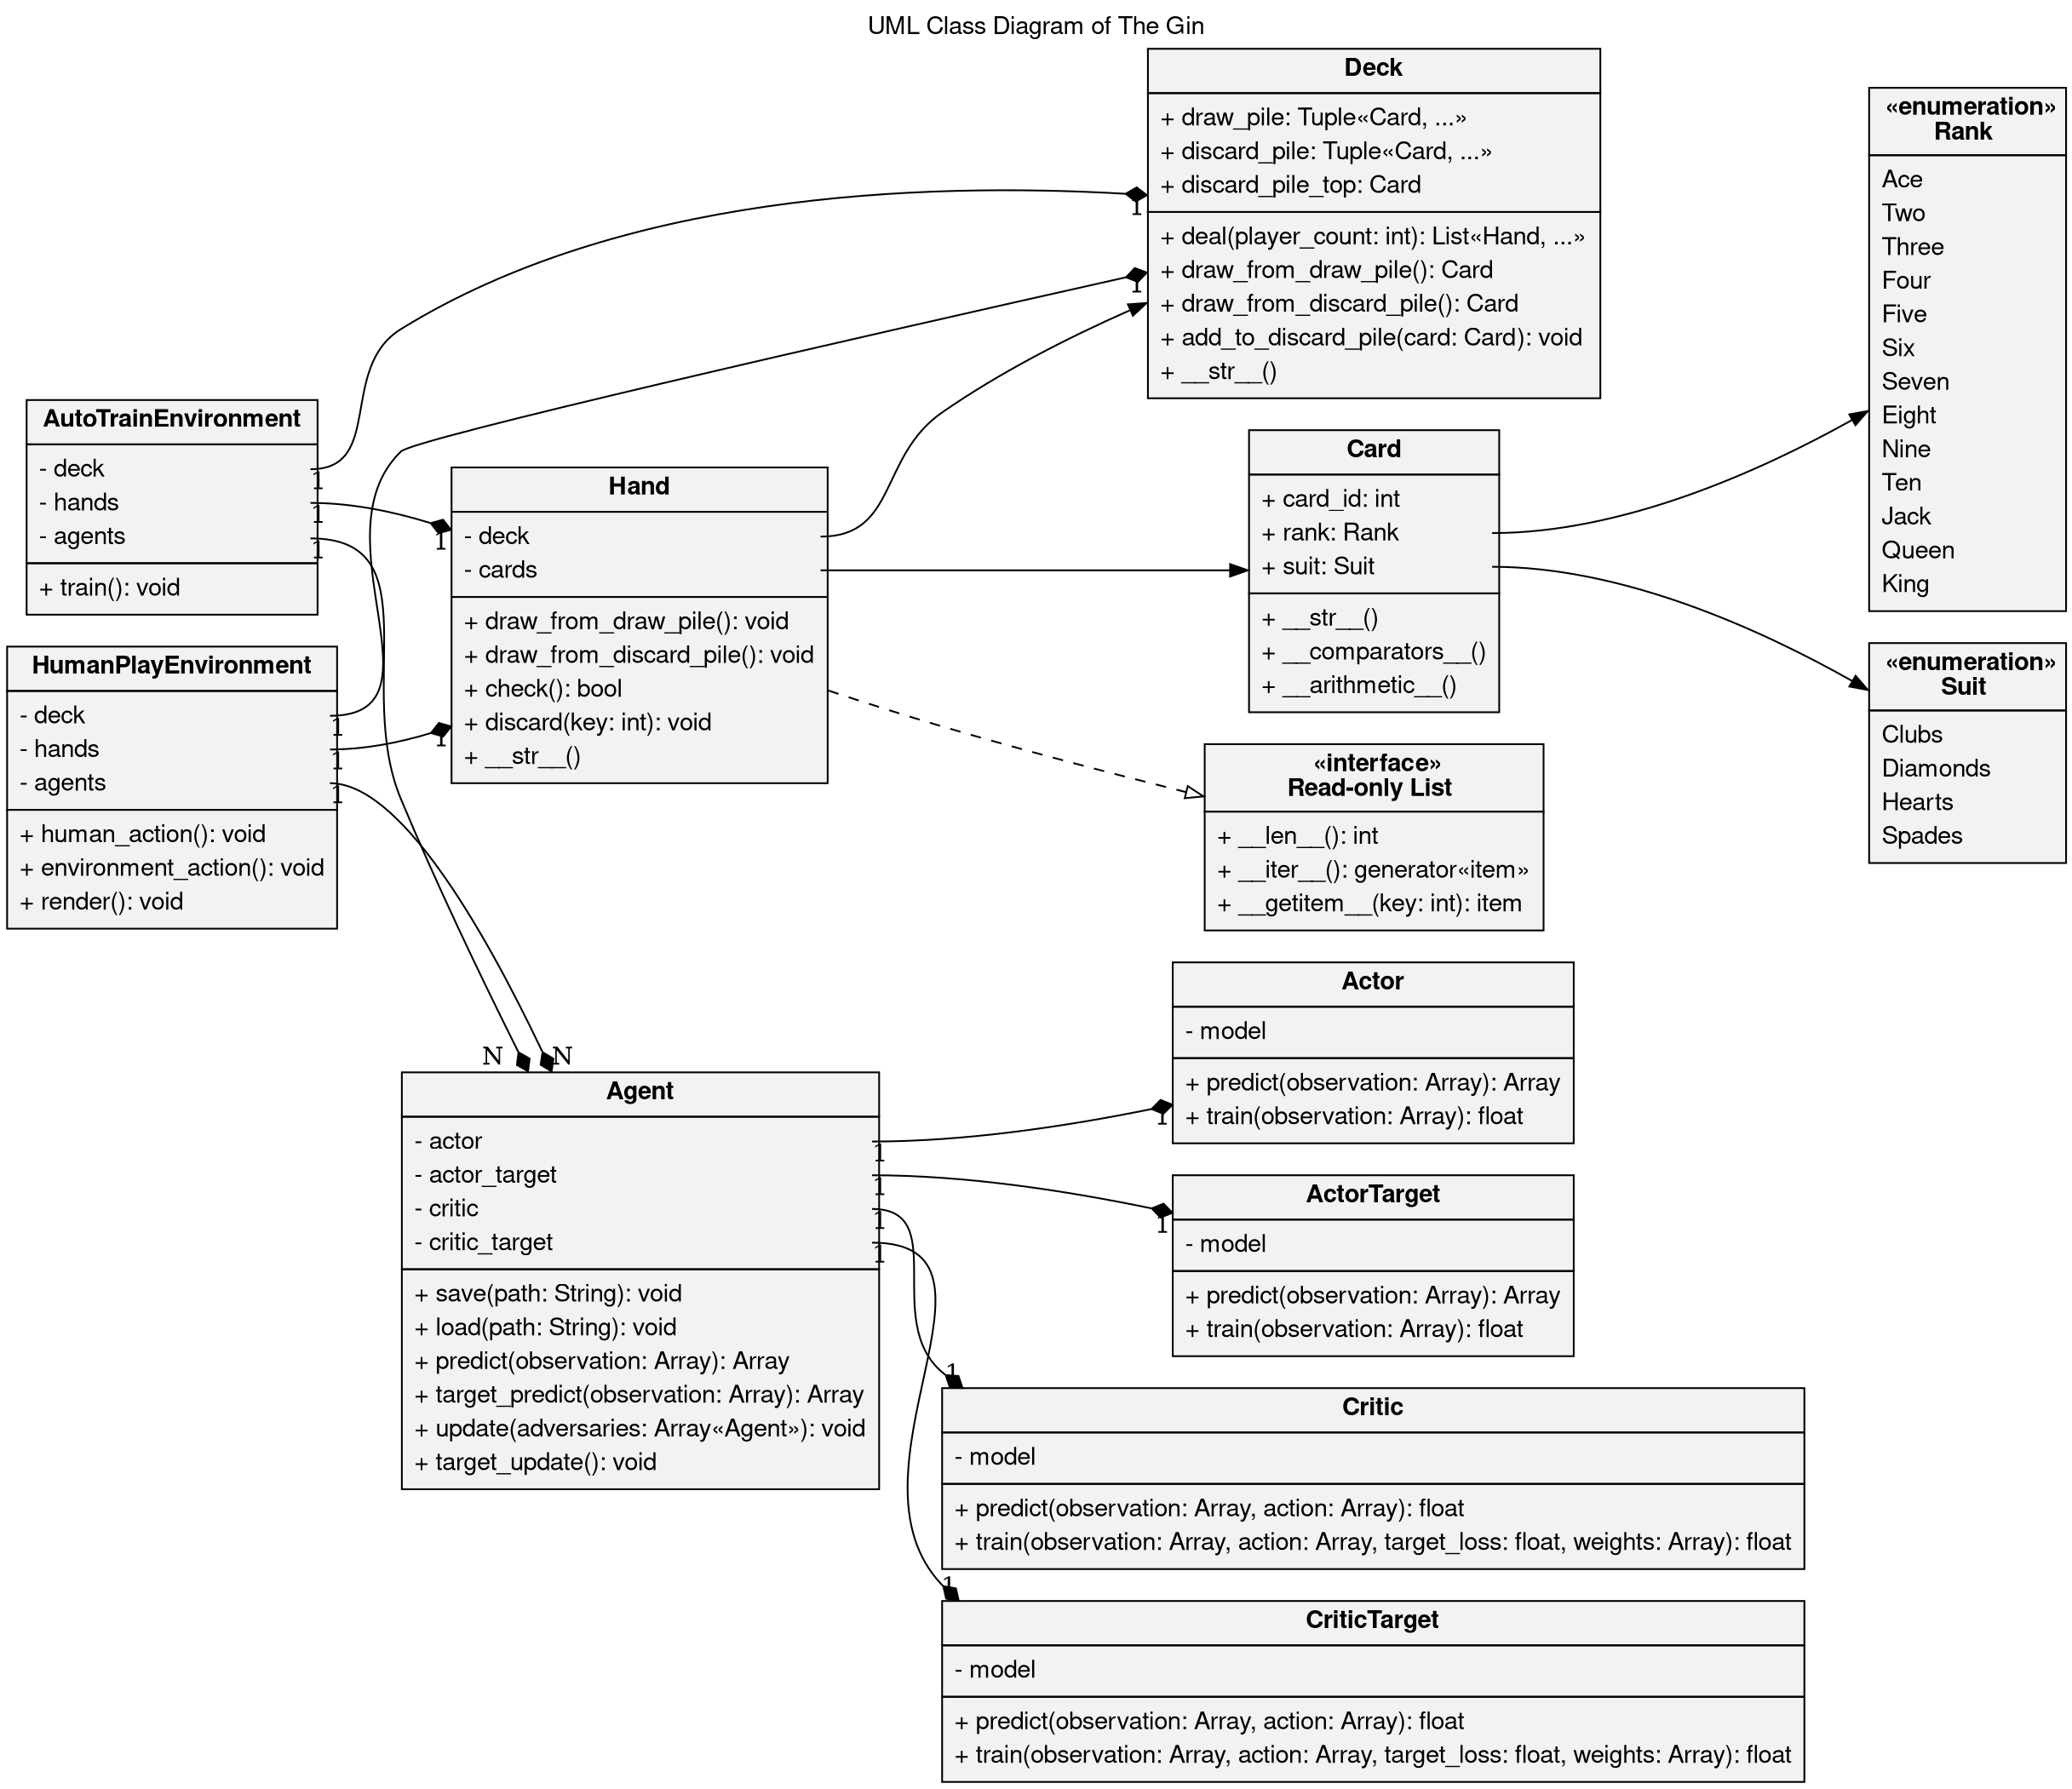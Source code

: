 digraph UML_Class_diagram {
	graph [
		label="UML Class Diagram of The Gin"
		labelloc="t"
		fontname="Helvetica,Arial,sans-serif"
		rankdir="LR"
	]
	node [
		fontname="Helvetica,Arial,sans-serif"
		shape=record
		style=filled
		fillcolor=gray95
	]

	Class_Deck [
		shape=plain
		label=<<table border="0" cellborder="1" cellspacing="0" cellpadding="4">
			<tr> <td> <b>Deck</b> </td> </tr>
			<tr> <td>
				<table border="0" cellborder="0" cellspacing="0" >
					<tr> <td align="left">+ draw_pile: Tuple«Card, ...»</td> </tr>
					<tr> <td align="left">+ discard_pile: Tuple«Card, ...»</td> </tr>
					<tr> <td align="left">+ discard_pile_top: Card</td> </tr>
				</table>
			</td> </tr>
			<tr> <td>
				<table border="0" cellborder="0" cellspacing="0" >
					<tr> <td align="left" >+ deal(player_count: int): List«Hand, ...»</td> </tr>
					<tr> <td align="left" >+ draw_from_draw_pile(): Card</td> </tr>
					<tr> <td align="left" >+ draw_from_discard_pile(): Card</td> </tr>
					<tr> <td align="left" >+ add_to_discard_pile(card: Card): void</td> </tr>
					<tr> <td align="left" >+ __str__()</td> </tr>
				</table>
			</td> </tr>
		</table>>
	]

	Class_Hand [
		shape=plain
		label=<<table border="0" cellborder="1" cellspacing="0" cellpadding="4">
			<tr> <td> <b>Hand</b> </td> </tr>
			<tr> <td>
				<table border="0" cellborder="0" cellspacing="0" >
					<tr> <td align="left" port="chd">- deck</td> </tr>
					<tr> <td align="left" port="chc">- cards</td> </tr>
				</table>
			</td> </tr>
			<tr> <td>
				<table border="0" cellborder="0" cellspacing="0" >
					<tr> <td align="left" >+ draw_from_draw_pile(): void</td> </tr>
					<tr> <td align="left" >+ draw_from_discard_pile(): void</td> </tr>
					<tr> <td align="left" >+ check(): bool</td> </tr>
					<tr> <td align="left" >+ discard(key: int): void</td> </tr>
					<tr> <td align="left" >+ __str__()</td> </tr>
				</table>
			</td> </tr>
		</table>>
	]

	Interface_List [
		shape=plain
		label=<<table border="0" cellborder="1" cellspacing="0" cellpadding="4">
			<tr> <td> <b>«interface»<br/>Read-only List</b> </td> </tr>
			<tr> <td>
				<table border="0" cellborder="0" cellspacing="0" >
				    <tr> <td align="left" >+ __len__(): int</td> </tr>
					<tr> <td align="left" >+ __iter__(): generator«item»</td> </tr>
					<tr> <td align="left" >+ __getitem__(key: int): item</td> </tr>
				</table>
			</td> </tr>
		</table>>
	]

	Class_Card [
		shape=plain
		label=<<table border="0" cellborder="1" cellspacing="0" cellpadding="4">
			<tr> <td> <b>Card</b> </td> </tr>
			<tr> <td>
				<table border="0" cellborder="0" cellspacing="0" >
					<tr> <td align="left" >+ card_id: int</td> </tr>
					<tr> <td align="left" port="ccer">+ rank: Rank</td> </tr>
					<tr> <td align="left" port="cces">+ suit: Suit</td> </tr>
				</table>
			</td> </tr>
			<tr> <td>
				<table border="0" cellborder="0" cellspacing="0" >
				    <tr> <td align="left" >+ __str__()</td> </tr>
					<tr> <td align="left" >+ __comparators__()</td> </tr>
					<tr> <td align="left" >+ __arithmetic__()</td> </tr>
				</table>
			</td> </tr>
		</table>>
	]

	Enum_Suit [
		shape=plain
		label=<<table border="0" cellborder="1" cellspacing="0" cellpadding="4">
			<tr> <td> <b>«enumeration»<br/>Suit</b> </td> </tr>
			<tr> <td>
				<table border="0" cellborder="0" cellspacing="0" >
					<tr> <td align="left" >Clubs</td> </tr>
					<tr> <td align="left" >Diamonds</td> </tr>
					<tr> <td align="left" >Hearts</td> </tr>
					<tr> <td align="left" >Spades</td> </tr>
				</table>
			</td> </tr>
		</table>>
	]

	Enum_Rank [
		shape=plain
		label=<<table border="0" cellborder="1" cellspacing="0" cellpadding="4">
			<tr> <td> <b>«enumeration»<br/>Rank</b> </td> </tr>
			<tr> <td>
				<table border="0" cellborder="0" cellspacing="0" >
					<tr> <td align="left" >Ace</td> </tr>
					<tr> <td align="left" >Two</td> </tr>
					<tr> <td align="left" >Three</td> </tr>
					<tr> <td align="left" >Four</td> </tr>
					<tr> <td align="left" >Five</td> </tr>
					<tr> <td align="left" >Six</td> </tr>
					<tr> <td align="left" >Seven</td> </tr>
					<tr> <td align="left" >Eight</td> </tr>
					<tr> <td align="left" >Nine</td> </tr>
					<tr> <td align="left" >Ten</td> </tr>
					<tr> <td align="left" >Jack</td> </tr>
					<tr> <td align="left" >Queen</td> </tr>
					<tr> <td align="left" >King</td> </tr>
				</table>
			</td> </tr>
		</table>>
	]

	Class_Agent [
		shape=plain
		label=<<table border="0" cellborder="1" cellspacing="0" cellpadding="4">
			<tr> <td> <b>Agent</b> </td> </tr>
			<tr> <td>
				<table border="0" cellborder="0" cellspacing="0" >
				    <tr> <td align="left" port="caa">- actor</td> </tr>
					<tr> <td align="left" port="caat">- actor_target</td> </tr>
				    <tr> <td align="left" port="cac">- critic</td> </tr>
					<tr> <td align="left" port="cact">- critic_target</td> </tr>
				</table>
			</td> </tr>
			<tr> <td>
				<table border="0" cellborder="0" cellspacing="0" >
				    <tr> <td align="left" >+ save(path: String): void</td> </tr>
					<tr> <td align="left" >+ load(path: String): void</td> </tr>
				    <tr> <td align="left" >+ predict(observation: Array): Array</td> </tr>
					<tr> <td align="left" >+ target_predict(observation: Array): Array</td> </tr>
				    <tr> <td align="left" >+ update(adversaries: Array«Agent»): void</td> </tr>
					<tr> <td align="left" >+ target_update(): void</td> </tr>
				</table>
			</td> </tr>
		</table>>
	]

	Class_Actor [
		shape=plain
		label=<<table border="0" cellborder="1" cellspacing="0" cellpadding="4">
			<tr> <td> <b>Actor</b> </td> </tr>
			<tr> <td>
				<table border="0" cellborder="0" cellspacing="0" >
				    <tr> <td align="left" >- model</td> </tr>
				</table>
			</td> </tr>
			<tr> <td>
				<table border="0" cellborder="0" cellspacing="0" >
				    <tr> <td align="left" >+ predict(observation: Array): Array</td> </tr>
					<tr> <td align="left" >+ train(observation: Array): float</td> </tr>
				</table>
			</td> </tr>
		</table>>
	]

	Class_Actor_Target [
		shape=plain
		label=<<table border="0" cellborder="1" cellspacing="0" cellpadding="4">
			<tr> <td> <b>ActorTarget</b> </td> </tr>
			<tr> <td>
				<table border="0" cellborder="0" cellspacing="0" >
				    <tr> <td align="left" >- model</td> </tr>
				</table>
			</td> </tr>
			<tr> <td>
				<table border="0" cellborder="0" cellspacing="0" >
				    <tr> <td align="left" >+ predict(observation: Array): Array</td> </tr>
					<tr> <td align="left" >+ train(observation: Array): float</td> </tr>
				</table>
			</td> </tr>
		</table>>
	]

	Class_Critic [
		shape=plain
		label=<<table border="0" cellborder="1" cellspacing="0" cellpadding="4">
			<tr> <td> <b>Critic</b> </td> </tr>
			<tr> <td>
				<table border="0" cellborder="0" cellspacing="0" >
				    <tr> <td align="left" >- model</td> </tr>
				</table>
			</td> </tr>
			<tr> <td>
				<table border="0" cellborder="0" cellspacing="0" >
				    <tr> <td align="left" >+ predict(observation: Array, action: Array): float</td> </tr>
					<tr> <td align="left" >+ train(observation: Array, action: Array, target_loss: float, weights: Array): float</td> </tr>
				</table>
			</td> </tr>
		</table>>
	]

	Class_Critic_Target [
		shape=plain
		label=<<table border="0" cellborder="1" cellspacing="0" cellpadding="4">
			<tr> <td> <b>CriticTarget</b> </td> </tr>
			<tr> <td>
				<table border="0" cellborder="0" cellspacing="0" >
				    <tr> <td align="left" >- model</td> </tr>
				</table>
			</td> </tr>
			<tr> <td>
				<table border="0" cellborder="0" cellspacing="0" >
				    <tr> <td align="left" >+ predict(observation: Array, action: Array): float</td> </tr>
					<tr> <td align="left" >+ train(observation: Array, action: Array, target_loss: float, weights: Array): float</td> </tr>
				</table>
			</td> </tr>
		</table>>
	]

	Class_Train_Env [
		shape=plain
		label=<<table border="0" cellborder="1" cellspacing="0" cellpadding="4">
			<tr> <td> <b>AutoTrainEnvironment</b> </td> </tr>
			<tr> <td>
				<table border="0" cellborder="0" cellspacing="0" >
				    <tr> <td align="left" port="cted">- deck</td> </tr>
				    <tr> <td align="left" port="cteh">- hands</td> </tr>
				    <tr> <td align="left" port="ctea">- agents</td> </tr>
				</table>
			</td> </tr>
			<tr> <td>
				<table border="0" cellborder="0" cellspacing="0" >
					<tr> <td align="left" >+ train(): void</td> </tr>
				</table>
			</td> </tr>
		</table>>
	]

	Class_Human_Env [
		shape=plain
		label=<<table border="0" cellborder="1" cellspacing="0" cellpadding="4">
			<tr> <td> <b>HumanPlayEnvironment</b> </td> </tr>
			<tr> <td>
				<table border="0" cellborder="0" cellspacing="0" >
				    <tr> <td align="left" port="ched">- deck</td> </tr>
				    <tr> <td align="left" port="cheh">- hands</td> </tr>
				    <tr> <td align="left" port="chea">- agents</td> </tr>
				</table>
			</td> </tr>
			<tr> <td>
				<table border="0" cellborder="0" cellspacing="0" >
					<tr> <td align="left" >+ human_action(): void</td> </tr>
					<tr> <td align="left" >+ environment_action(): void</td> </tr>
					<tr> <td align="left" >+ render(): void</td> </tr>
				</table>
			</td> </tr>
		</table>>
	]

	Class_Card:cces -> Enum_Suit;
	Class_Card:ccer -> Enum_Rank;
	Class_Hand:chc -> Class_Card;
	Class_Hand:chd -> Class_Deck;

	edge [dir=forward arrowhead=empty arrowtail=empty style=dashed]
	Class_Hand -> Interface_List;

    edge [dir=forward arrowhead=diamond arrowtail=empty style=solid]
	Class_Agent:caa -> Class_Actor [headlabel="1", taillabel="1"]
	Class_Agent:caat -> Class_Actor_Target [headlabel="1", taillabel="1"]
	Class_Agent:cac -> Class_Critic [headlabel="1", taillabel="1"]
	Class_Agent:cact -> Class_Critic_Target [headlabel="1", taillabel="1"]
	Class_Train_Env:ctea -> Class_Agent [headlabel="N   ", taillabel="1"]
	Class_Train_Env:cted -> Class_Deck [headlabel="1", taillabel="1"]
	Class_Train_Env:cteh -> Class_Hand [headlabel="1", taillabel="1"]
	Class_Human_Env:chea -> Class_Agent [headlabel="N   ", taillabel="1"]
	Class_Human_Env:ched -> Class_Deck [headlabel="1", taillabel="1"]
	Class_Human_Env:cheh -> Class_Hand [headlabel="1", taillabel="1"]
}